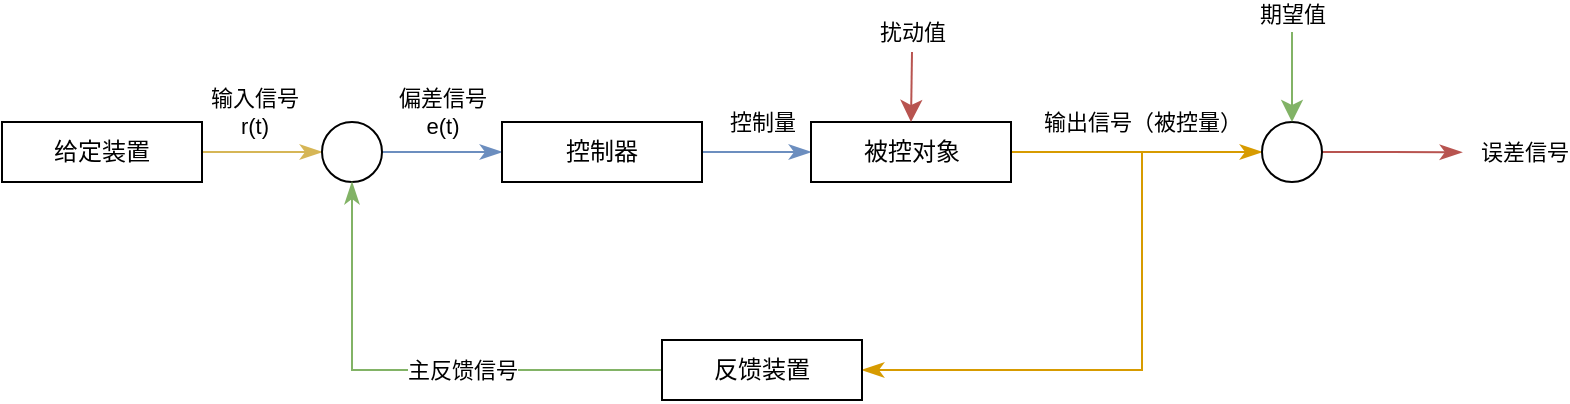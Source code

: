 <mxfile version="15.3.5" type="device" pages="2"><diagram id="b6Ekjlsdi5f3sAHTuSAY" name="第 1 页"><mxGraphModel dx="813" dy="470" grid="1" gridSize="10" guides="1" tooltips="1" connect="1" arrows="1" fold="1" page="1" pageScale="1" pageWidth="1169" pageHeight="827" math="0" shadow="0"><root><mxCell id="0"/><mxCell id="1" parent="0"/><mxCell id="gqKcWpabHvohUeHwU1mR-7" style="edgeStyle=none;curved=1;rounded=0;orthogonalLoop=1;jettySize=auto;html=1;exitX=1;exitY=0.5;exitDx=0;exitDy=0;entryX=0;entryY=0.5;entryDx=0;entryDy=0;endArrow=classicThin;startSize=14;endSize=8;sourcePerimeterSpacing=8;targetPerimeterSpacing=8;endFill=1;fillColor=#fff2cc;strokeColor=#d6b656;" edge="1" parent="1" source="gqKcWpabHvohUeHwU1mR-1" target="gqKcWpabHvohUeHwU1mR-2"><mxGeometry relative="1" as="geometry"/></mxCell><mxCell id="gqKcWpabHvohUeHwU1mR-8" value="输入信号&lt;br&gt;r(t)" style="edgeLabel;html=1;align=center;verticalAlign=middle;resizable=0;points=[];" vertex="1" connectable="0" parent="gqKcWpabHvohUeHwU1mR-7"><mxGeometry x="0.297" y="-2" relative="1" as="geometry"><mxPoint x="-13" y="-22" as="offset"/></mxGeometry></mxCell><mxCell id="gqKcWpabHvohUeHwU1mR-1" value="给定装置" style="rounded=0;whiteSpace=wrap;html=1;hachureGap=4;pointerEvents=0;" vertex="1" parent="1"><mxGeometry x="180" y="305" width="100" height="30" as="geometry"/></mxCell><mxCell id="gqKcWpabHvohUeHwU1mR-9" style="edgeStyle=none;curved=1;rounded=0;orthogonalLoop=1;jettySize=auto;html=1;exitX=1;exitY=0.5;exitDx=0;exitDy=0;entryX=0;entryY=0.5;entryDx=0;entryDy=0;endArrow=classicThin;endFill=1;startSize=14;endSize=8;sourcePerimeterSpacing=8;targetPerimeterSpacing=8;fillColor=#dae8fc;strokeColor=#6c8ebf;" edge="1" parent="1" source="gqKcWpabHvohUeHwU1mR-2" target="gqKcWpabHvohUeHwU1mR-3"><mxGeometry relative="1" as="geometry"/></mxCell><mxCell id="gqKcWpabHvohUeHwU1mR-10" value="偏差信号&lt;br&gt;e(t)" style="edgeLabel;html=1;align=center;verticalAlign=middle;resizable=0;points=[];" vertex="1" connectable="0" parent="gqKcWpabHvohUeHwU1mR-9"><mxGeometry x="0.338" relative="1" as="geometry"><mxPoint x="-10" y="-20" as="offset"/></mxGeometry></mxCell><mxCell id="gqKcWpabHvohUeHwU1mR-2" value="" style="ellipse;whiteSpace=wrap;html=1;aspect=fixed;hachureGap=4;pointerEvents=0;" vertex="1" parent="1"><mxGeometry x="340" y="305" width="30" height="30" as="geometry"/></mxCell><mxCell id="gqKcWpabHvohUeHwU1mR-12" style="edgeStyle=orthogonalEdgeStyle;rounded=0;orthogonalLoop=1;jettySize=auto;html=1;exitX=1;exitY=0.5;exitDx=0;exitDy=0;entryX=0;entryY=0.5;entryDx=0;entryDy=0;endArrow=classicThin;endFill=1;startSize=14;endSize=8;sourcePerimeterSpacing=8;targetPerimeterSpacing=8;fillColor=#dae8fc;strokeColor=#6c8ebf;" edge="1" parent="1" source="gqKcWpabHvohUeHwU1mR-3" target="gqKcWpabHvohUeHwU1mR-4"><mxGeometry relative="1" as="geometry"/></mxCell><mxCell id="gqKcWpabHvohUeHwU1mR-13" value="控制量" style="edgeLabel;html=1;align=center;verticalAlign=middle;resizable=0;points=[];" vertex="1" connectable="0" parent="gqKcWpabHvohUeHwU1mR-12"><mxGeometry x="0.201" y="1" relative="1" as="geometry"><mxPoint x="-3" y="-14" as="offset"/></mxGeometry></mxCell><mxCell id="gqKcWpabHvohUeHwU1mR-3" value="控制器" style="rounded=0;whiteSpace=wrap;html=1;hachureGap=4;pointerEvents=0;" vertex="1" parent="1"><mxGeometry x="430" y="305" width="100" height="30" as="geometry"/></mxCell><mxCell id="gqKcWpabHvohUeHwU1mR-14" style="edgeStyle=orthogonalEdgeStyle;rounded=0;orthogonalLoop=1;jettySize=auto;html=1;exitX=1;exitY=0.5;exitDx=0;exitDy=0;entryX=0;entryY=0.5;entryDx=0;entryDy=0;endArrow=classicThin;endFill=1;startSize=14;endSize=8;sourcePerimeterSpacing=8;targetPerimeterSpacing=8;fillColor=#ffe6cc;strokeColor=#d79b00;" edge="1" parent="1" source="gqKcWpabHvohUeHwU1mR-4" target="gqKcWpabHvohUeHwU1mR-5"><mxGeometry relative="1" as="geometry"/></mxCell><mxCell id="gqKcWpabHvohUeHwU1mR-15" value="输出信号（被控量）" style="edgeLabel;html=1;align=center;verticalAlign=middle;resizable=0;points=[];" vertex="1" connectable="0" parent="gqKcWpabHvohUeHwU1mR-14"><mxGeometry x="0.374" relative="1" as="geometry"><mxPoint x="-21" y="-15" as="offset"/></mxGeometry></mxCell><mxCell id="gqKcWpabHvohUeHwU1mR-22" style="edgeStyle=orthogonalEdgeStyle;rounded=0;orthogonalLoop=1;jettySize=auto;html=1;exitX=1;exitY=0.5;exitDx=0;exitDy=0;entryX=1;entryY=0.5;entryDx=0;entryDy=0;endArrow=classicThin;endFill=1;startSize=14;endSize=8;sourcePerimeterSpacing=8;targetPerimeterSpacing=8;fillColor=#ffe6cc;strokeColor=#d79b00;" edge="1" parent="1" source="gqKcWpabHvohUeHwU1mR-4" target="gqKcWpabHvohUeHwU1mR-6"><mxGeometry relative="1" as="geometry"><Array as="points"><mxPoint x="750" y="320"/><mxPoint x="750" y="429"/></Array></mxGeometry></mxCell><mxCell id="gqKcWpabHvohUeHwU1mR-4" value="被控对象" style="rounded=0;whiteSpace=wrap;html=1;hachureGap=4;pointerEvents=0;" vertex="1" parent="1"><mxGeometry x="584.5" y="305" width="100" height="30" as="geometry"/></mxCell><mxCell id="gqKcWpabHvohUeHwU1mR-16" style="edgeStyle=orthogonalEdgeStyle;rounded=0;orthogonalLoop=1;jettySize=auto;html=1;exitX=1;exitY=0.5;exitDx=0;exitDy=0;endArrow=classicThin;endFill=1;startSize=14;endSize=8;sourcePerimeterSpacing=8;targetPerimeterSpacing=8;fillColor=#f8cecc;strokeColor=#b85450;" edge="1" parent="1" source="gqKcWpabHvohUeHwU1mR-5"><mxGeometry relative="1" as="geometry"><mxPoint x="910" y="320.143" as="targetPoint"/></mxGeometry></mxCell><mxCell id="gqKcWpabHvohUeHwU1mR-17" value="误差信号" style="edgeLabel;html=1;align=center;verticalAlign=middle;resizable=0;points=[];" vertex="1" connectable="0" parent="gqKcWpabHvohUeHwU1mR-16"><mxGeometry x="-0.254" y="-2" relative="1" as="geometry"><mxPoint x="74" y="-2" as="offset"/></mxGeometry></mxCell><mxCell id="gqKcWpabHvohUeHwU1mR-5" value="" style="ellipse;whiteSpace=wrap;html=1;aspect=fixed;hachureGap=4;pointerEvents=0;" vertex="1" parent="1"><mxGeometry x="810" y="305" width="30" height="30" as="geometry"/></mxCell><mxCell id="gqKcWpabHvohUeHwU1mR-11" style="edgeStyle=orthogonalEdgeStyle;rounded=0;orthogonalLoop=1;jettySize=auto;html=1;exitX=0;exitY=0.5;exitDx=0;exitDy=0;entryX=0.5;entryY=1;entryDx=0;entryDy=0;endArrow=classicThin;endFill=1;startSize=14;endSize=8;sourcePerimeterSpacing=8;targetPerimeterSpacing=8;fillColor=#d5e8d4;strokeColor=#82b366;" edge="1" parent="1" source="gqKcWpabHvohUeHwU1mR-6" target="gqKcWpabHvohUeHwU1mR-2"><mxGeometry relative="1" as="geometry"/></mxCell><mxCell id="gqKcWpabHvohUeHwU1mR-23" value="主反馈信号" style="edgeLabel;html=1;align=center;verticalAlign=middle;resizable=0;points=[];" vertex="1" connectable="0" parent="gqKcWpabHvohUeHwU1mR-11"><mxGeometry x="0.087" y="-1" relative="1" as="geometry"><mxPoint x="35" y="1" as="offset"/></mxGeometry></mxCell><mxCell id="gqKcWpabHvohUeHwU1mR-6" value="反馈装置" style="rounded=0;whiteSpace=wrap;html=1;hachureGap=4;pointerEvents=0;" vertex="1" parent="1"><mxGeometry x="510" y="414" width="100" height="30" as="geometry"/></mxCell><mxCell id="gqKcWpabHvohUeHwU1mR-18" value="" style="endArrow=classic;html=1;startSize=14;endSize=8;sourcePerimeterSpacing=8;targetPerimeterSpacing=8;entryX=0.5;entryY=0;entryDx=0;entryDy=0;fillColor=#d5e8d4;strokeColor=#82b366;" edge="1" parent="1" target="gqKcWpabHvohUeHwU1mR-5"><mxGeometry width="50" height="50" relative="1" as="geometry"><mxPoint x="825" y="260" as="sourcePoint"/><mxPoint x="810" y="360" as="targetPoint"/></mxGeometry></mxCell><mxCell id="gqKcWpabHvohUeHwU1mR-19" value="期望值" style="edgeLabel;html=1;align=center;verticalAlign=middle;resizable=0;points=[];" vertex="1" connectable="0" parent="gqKcWpabHvohUeHwU1mR-18"><mxGeometry x="-0.765" relative="1" as="geometry"><mxPoint y="-15" as="offset"/></mxGeometry></mxCell><mxCell id="gqKcWpabHvohUeHwU1mR-20" value="" style="endArrow=classic;html=1;startSize=14;endSize=8;sourcePerimeterSpacing=8;targetPerimeterSpacing=8;entryX=0.5;entryY=0;entryDx=0;entryDy=0;fillColor=#f8cecc;strokeColor=#b85450;" edge="1" parent="1" target="gqKcWpabHvohUeHwU1mR-4"><mxGeometry width="50" height="50" relative="1" as="geometry"><mxPoint x="635" y="270" as="sourcePoint"/><mxPoint x="650" y="300" as="targetPoint"/></mxGeometry></mxCell><mxCell id="gqKcWpabHvohUeHwU1mR-21" value="扰动值" style="edgeLabel;html=1;align=center;verticalAlign=middle;resizable=0;points=[];" vertex="1" connectable="0" parent="gqKcWpabHvohUeHwU1mR-20"><mxGeometry x="-0.68" y="-1" relative="1" as="geometry"><mxPoint x="1" y="-16" as="offset"/></mxGeometry></mxCell></root></mxGraphModel></diagram><diagram id="AR9ZJZaUF5MWgx7KkHvg" name="第 2 页"><mxGraphModel dx="1087" dy="806" grid="1" gridSize="10" guides="1" tooltips="1" connect="1" arrows="1" fold="1" page="1" pageScale="1" pageWidth="1169" pageHeight="827" math="1" shadow="0"><root><mxCell id="LtbQ65fzaM1iFjsKi8Uk-0"/><mxCell id="LtbQ65fzaM1iFjsKi8Uk-1" parent="LtbQ65fzaM1iFjsKi8Uk-0"/><mxCell id="LtbQ65fzaM1iFjsKi8Uk-8" value="" style="edgeStyle=orthogonalEdgeStyle;rounded=0;orthogonalLoop=1;jettySize=auto;html=1;endArrow=classicThin;endFill=1;startSize=14;endSize=8;sourcePerimeterSpacing=8;targetPerimeterSpacing=8;entryX=0;entryY=0.5;entryDx=0;entryDy=0;" edge="1" parent="LtbQ65fzaM1iFjsKi8Uk-1" source="LtbQ65fzaM1iFjsKi8Uk-2" target="LtbQ65fzaM1iFjsKi8Uk-5"><mxGeometry relative="1" as="geometry"/></mxCell><mxCell id="LtbQ65fzaM1iFjsKi8Uk-2" value="$$R(s)$$" style="text;html=1;align=center;verticalAlign=middle;resizable=0;points=[];autosize=1;strokeColor=none;fillColor=none;" vertex="1" parent="LtbQ65fzaM1iFjsKi8Uk-1"><mxGeometry x="140" y="100" width="60" height="20" as="geometry"/></mxCell><mxCell id="LtbQ65fzaM1iFjsKi8Uk-5" value="" style="ellipse;whiteSpace=wrap;html=1;hachureGap=4;pointerEvents=0;" vertex="1" parent="LtbQ65fzaM1iFjsKi8Uk-1"><mxGeometry x="260" y="95" width="30" height="30" as="geometry"/></mxCell><mxCell id="LtbQ65fzaM1iFjsKi8Uk-16" value="Amplifier" style="swimlane;hachureGap=4;pointerEvents=0;swimlaneFillColor=none;" vertex="1" parent="LtbQ65fzaM1iFjsKi8Uk-1"><mxGeometry x="370" y="300" width="200" height="200" as="geometry"><mxRectangle x="370" y="300" width="80" height="23" as="alternateBounds"/></mxGeometry></mxCell></root></mxGraphModel></diagram></mxfile>